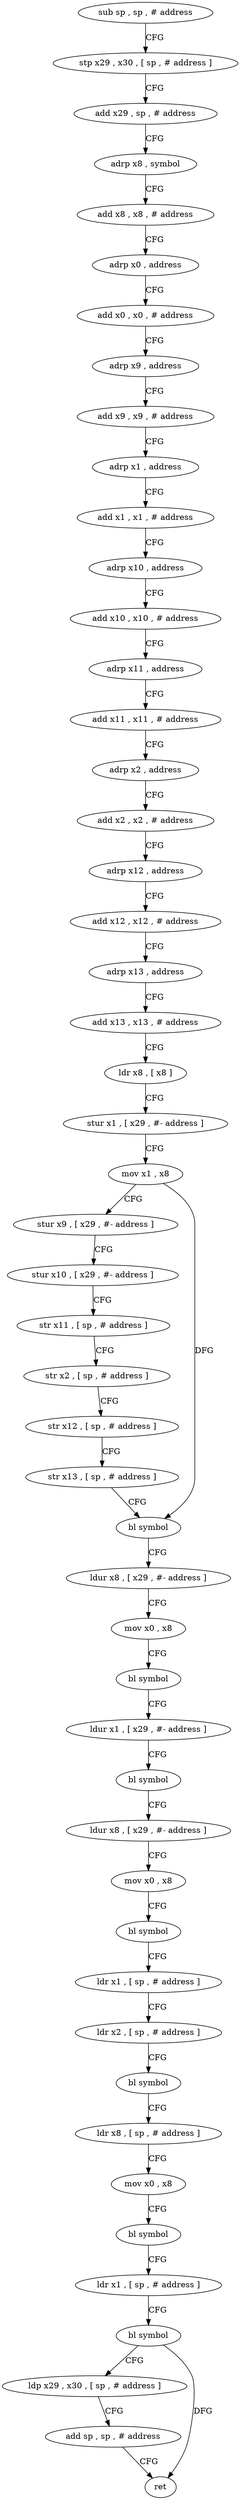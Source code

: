 digraph "func" {
"4226964" [label = "sub sp , sp , # address" ]
"4226968" [label = "stp x29 , x30 , [ sp , # address ]" ]
"4226972" [label = "add x29 , sp , # address" ]
"4226976" [label = "adrp x8 , symbol" ]
"4226980" [label = "add x8 , x8 , # address" ]
"4226984" [label = "adrp x0 , address" ]
"4226988" [label = "add x0 , x0 , # address" ]
"4226992" [label = "adrp x9 , address" ]
"4226996" [label = "add x9 , x9 , # address" ]
"4227000" [label = "adrp x1 , address" ]
"4227004" [label = "add x1 , x1 , # address" ]
"4227008" [label = "adrp x10 , address" ]
"4227012" [label = "add x10 , x10 , # address" ]
"4227016" [label = "adrp x11 , address" ]
"4227020" [label = "add x11 , x11 , # address" ]
"4227024" [label = "adrp x2 , address" ]
"4227028" [label = "add x2 , x2 , # address" ]
"4227032" [label = "adrp x12 , address" ]
"4227036" [label = "add x12 , x12 , # address" ]
"4227040" [label = "adrp x13 , address" ]
"4227044" [label = "add x13 , x13 , # address" ]
"4227048" [label = "ldr x8 , [ x8 ]" ]
"4227052" [label = "stur x1 , [ x29 , #- address ]" ]
"4227056" [label = "mov x1 , x8" ]
"4227060" [label = "stur x9 , [ x29 , #- address ]" ]
"4227064" [label = "stur x10 , [ x29 , #- address ]" ]
"4227068" [label = "str x11 , [ sp , # address ]" ]
"4227072" [label = "str x2 , [ sp , # address ]" ]
"4227076" [label = "str x12 , [ sp , # address ]" ]
"4227080" [label = "str x13 , [ sp , # address ]" ]
"4227084" [label = "bl symbol" ]
"4227088" [label = "ldur x8 , [ x29 , #- address ]" ]
"4227092" [label = "mov x0 , x8" ]
"4227096" [label = "bl symbol" ]
"4227100" [label = "ldur x1 , [ x29 , #- address ]" ]
"4227104" [label = "bl symbol" ]
"4227108" [label = "ldur x8 , [ x29 , #- address ]" ]
"4227112" [label = "mov x0 , x8" ]
"4227116" [label = "bl symbol" ]
"4227120" [label = "ldr x1 , [ sp , # address ]" ]
"4227124" [label = "ldr x2 , [ sp , # address ]" ]
"4227128" [label = "bl symbol" ]
"4227132" [label = "ldr x8 , [ sp , # address ]" ]
"4227136" [label = "mov x0 , x8" ]
"4227140" [label = "bl symbol" ]
"4227144" [label = "ldr x1 , [ sp , # address ]" ]
"4227148" [label = "bl symbol" ]
"4227152" [label = "ldp x29 , x30 , [ sp , # address ]" ]
"4227156" [label = "add sp , sp , # address" ]
"4227160" [label = "ret" ]
"4226964" -> "4226968" [ label = "CFG" ]
"4226968" -> "4226972" [ label = "CFG" ]
"4226972" -> "4226976" [ label = "CFG" ]
"4226976" -> "4226980" [ label = "CFG" ]
"4226980" -> "4226984" [ label = "CFG" ]
"4226984" -> "4226988" [ label = "CFG" ]
"4226988" -> "4226992" [ label = "CFG" ]
"4226992" -> "4226996" [ label = "CFG" ]
"4226996" -> "4227000" [ label = "CFG" ]
"4227000" -> "4227004" [ label = "CFG" ]
"4227004" -> "4227008" [ label = "CFG" ]
"4227008" -> "4227012" [ label = "CFG" ]
"4227012" -> "4227016" [ label = "CFG" ]
"4227016" -> "4227020" [ label = "CFG" ]
"4227020" -> "4227024" [ label = "CFG" ]
"4227024" -> "4227028" [ label = "CFG" ]
"4227028" -> "4227032" [ label = "CFG" ]
"4227032" -> "4227036" [ label = "CFG" ]
"4227036" -> "4227040" [ label = "CFG" ]
"4227040" -> "4227044" [ label = "CFG" ]
"4227044" -> "4227048" [ label = "CFG" ]
"4227048" -> "4227052" [ label = "CFG" ]
"4227052" -> "4227056" [ label = "CFG" ]
"4227056" -> "4227060" [ label = "CFG" ]
"4227056" -> "4227084" [ label = "DFG" ]
"4227060" -> "4227064" [ label = "CFG" ]
"4227064" -> "4227068" [ label = "CFG" ]
"4227068" -> "4227072" [ label = "CFG" ]
"4227072" -> "4227076" [ label = "CFG" ]
"4227076" -> "4227080" [ label = "CFG" ]
"4227080" -> "4227084" [ label = "CFG" ]
"4227084" -> "4227088" [ label = "CFG" ]
"4227088" -> "4227092" [ label = "CFG" ]
"4227092" -> "4227096" [ label = "CFG" ]
"4227096" -> "4227100" [ label = "CFG" ]
"4227100" -> "4227104" [ label = "CFG" ]
"4227104" -> "4227108" [ label = "CFG" ]
"4227108" -> "4227112" [ label = "CFG" ]
"4227112" -> "4227116" [ label = "CFG" ]
"4227116" -> "4227120" [ label = "CFG" ]
"4227120" -> "4227124" [ label = "CFG" ]
"4227124" -> "4227128" [ label = "CFG" ]
"4227128" -> "4227132" [ label = "CFG" ]
"4227132" -> "4227136" [ label = "CFG" ]
"4227136" -> "4227140" [ label = "CFG" ]
"4227140" -> "4227144" [ label = "CFG" ]
"4227144" -> "4227148" [ label = "CFG" ]
"4227148" -> "4227152" [ label = "CFG" ]
"4227148" -> "4227160" [ label = "DFG" ]
"4227152" -> "4227156" [ label = "CFG" ]
"4227156" -> "4227160" [ label = "CFG" ]
}
